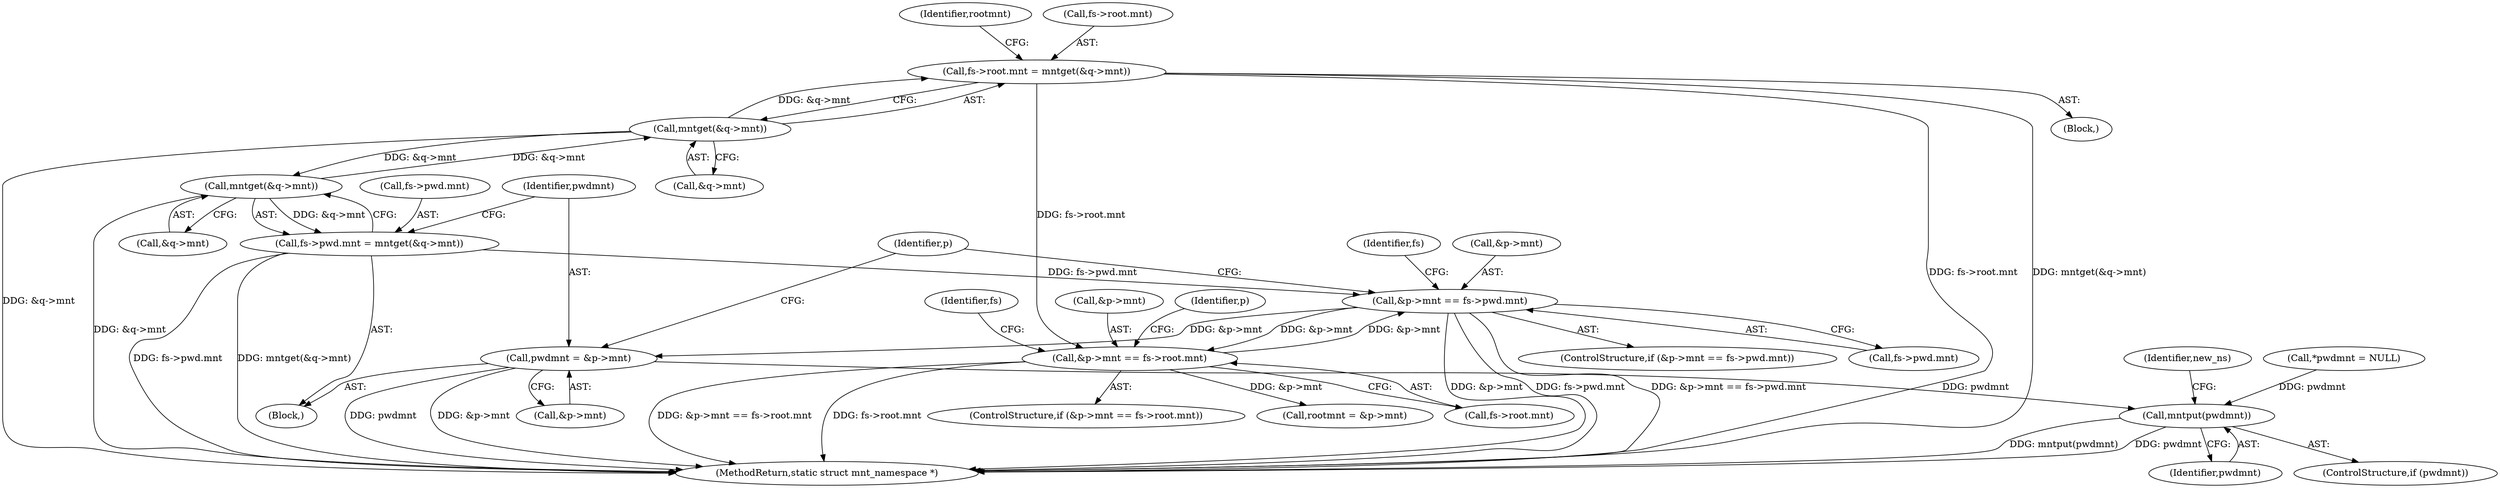 digraph "0_linux_132c94e31b8bca8ea921f9f96a57d684fa4ae0a9_0@pointer" {
"1000239" [label="(Call,pwdmnt = &p->mnt)"];
"1000217" [label="(Call,&p->mnt == fs->pwd.mnt)"];
"1000188" [label="(Call,&p->mnt == fs->root.mnt)"];
"1000199" [label="(Call,fs->root.mnt = mntget(&q->mnt))"];
"1000205" [label="(Call,mntget(&q->mnt))"];
"1000234" [label="(Call,mntget(&q->mnt))"];
"1000228" [label="(Call,fs->pwd.mnt = mntget(&q->mnt))"];
"1000259" [label="(Call,mntput(pwdmnt))"];
"1000240" [label="(Identifier,pwdmnt)"];
"1000246" [label="(Identifier,p)"];
"1000217" [label="(Call,&p->mnt == fs->pwd.mnt)"];
"1000263" [label="(MethodReturn,static struct mnt_namespace *)"];
"1000198" [label="(Block,)"];
"1000187" [label="(ControlStructure,if (&p->mnt == fs->root.mnt))"];
"1000257" [label="(ControlStructure,if (pwdmnt))"];
"1000199" [label="(Call,fs->root.mnt = mntget(&q->mnt))"];
"1000189" [label="(Call,&p->mnt)"];
"1000211" [label="(Identifier,rootmnt)"];
"1000216" [label="(ControlStructure,if (&p->mnt == fs->pwd.mnt))"];
"1000229" [label="(Call,fs->pwd.mnt)"];
"1000188" [label="(Call,&p->mnt == fs->root.mnt)"];
"1000200" [label="(Call,fs->root.mnt)"];
"1000205" [label="(Call,mntget(&q->mnt))"];
"1000206" [label="(Call,&q->mnt)"];
"1000262" [label="(Identifier,new_ns)"];
"1000239" [label="(Call,pwdmnt = &p->mnt)"];
"1000210" [label="(Call,rootmnt = &p->mnt)"];
"1000260" [label="(Identifier,pwdmnt)"];
"1000222" [label="(Call,fs->pwd.mnt)"];
"1000113" [label="(Call,*pwdmnt = NULL)"];
"1000241" [label="(Call,&p->mnt)"];
"1000220" [label="(Identifier,p)"];
"1000227" [label="(Block,)"];
"1000218" [label="(Call,&p->mnt)"];
"1000259" [label="(Call,mntput(pwdmnt))"];
"1000193" [label="(Call,fs->root.mnt)"];
"1000235" [label="(Call,&q->mnt)"];
"1000228" [label="(Call,fs->pwd.mnt = mntget(&q->mnt))"];
"1000231" [label="(Identifier,fs)"];
"1000234" [label="(Call,mntget(&q->mnt))"];
"1000202" [label="(Identifier,fs)"];
"1000239" -> "1000227"  [label="AST: "];
"1000239" -> "1000241"  [label="CFG: "];
"1000240" -> "1000239"  [label="AST: "];
"1000241" -> "1000239"  [label="AST: "];
"1000246" -> "1000239"  [label="CFG: "];
"1000239" -> "1000263"  [label="DDG: pwdmnt"];
"1000239" -> "1000263"  [label="DDG: &p->mnt"];
"1000217" -> "1000239"  [label="DDG: &p->mnt"];
"1000239" -> "1000259"  [label="DDG: pwdmnt"];
"1000217" -> "1000216"  [label="AST: "];
"1000217" -> "1000222"  [label="CFG: "];
"1000218" -> "1000217"  [label="AST: "];
"1000222" -> "1000217"  [label="AST: "];
"1000231" -> "1000217"  [label="CFG: "];
"1000246" -> "1000217"  [label="CFG: "];
"1000217" -> "1000263"  [label="DDG: &p->mnt == fs->pwd.mnt"];
"1000217" -> "1000263"  [label="DDG: &p->mnt"];
"1000217" -> "1000263"  [label="DDG: fs->pwd.mnt"];
"1000217" -> "1000188"  [label="DDG: &p->mnt"];
"1000188" -> "1000217"  [label="DDG: &p->mnt"];
"1000228" -> "1000217"  [label="DDG: fs->pwd.mnt"];
"1000188" -> "1000187"  [label="AST: "];
"1000188" -> "1000193"  [label="CFG: "];
"1000189" -> "1000188"  [label="AST: "];
"1000193" -> "1000188"  [label="AST: "];
"1000202" -> "1000188"  [label="CFG: "];
"1000220" -> "1000188"  [label="CFG: "];
"1000188" -> "1000263"  [label="DDG: &p->mnt == fs->root.mnt"];
"1000188" -> "1000263"  [label="DDG: fs->root.mnt"];
"1000199" -> "1000188"  [label="DDG: fs->root.mnt"];
"1000188" -> "1000210"  [label="DDG: &p->mnt"];
"1000199" -> "1000198"  [label="AST: "];
"1000199" -> "1000205"  [label="CFG: "];
"1000200" -> "1000199"  [label="AST: "];
"1000205" -> "1000199"  [label="AST: "];
"1000211" -> "1000199"  [label="CFG: "];
"1000199" -> "1000263"  [label="DDG: fs->root.mnt"];
"1000199" -> "1000263"  [label="DDG: mntget(&q->mnt)"];
"1000205" -> "1000199"  [label="DDG: &q->mnt"];
"1000205" -> "1000206"  [label="CFG: "];
"1000206" -> "1000205"  [label="AST: "];
"1000205" -> "1000263"  [label="DDG: &q->mnt"];
"1000234" -> "1000205"  [label="DDG: &q->mnt"];
"1000205" -> "1000234"  [label="DDG: &q->mnt"];
"1000234" -> "1000228"  [label="AST: "];
"1000234" -> "1000235"  [label="CFG: "];
"1000235" -> "1000234"  [label="AST: "];
"1000228" -> "1000234"  [label="CFG: "];
"1000234" -> "1000263"  [label="DDG: &q->mnt"];
"1000234" -> "1000228"  [label="DDG: &q->mnt"];
"1000228" -> "1000227"  [label="AST: "];
"1000229" -> "1000228"  [label="AST: "];
"1000240" -> "1000228"  [label="CFG: "];
"1000228" -> "1000263"  [label="DDG: fs->pwd.mnt"];
"1000228" -> "1000263"  [label="DDG: mntget(&q->mnt)"];
"1000259" -> "1000257"  [label="AST: "];
"1000259" -> "1000260"  [label="CFG: "];
"1000260" -> "1000259"  [label="AST: "];
"1000262" -> "1000259"  [label="CFG: "];
"1000259" -> "1000263"  [label="DDG: mntput(pwdmnt)"];
"1000259" -> "1000263"  [label="DDG: pwdmnt"];
"1000113" -> "1000259"  [label="DDG: pwdmnt"];
}
